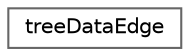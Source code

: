 digraph "Graphical Class Hierarchy"
{
 // LATEX_PDF_SIZE
  bgcolor="transparent";
  edge [fontname=Helvetica,fontsize=10,labelfontname=Helvetica,labelfontsize=10];
  node [fontname=Helvetica,fontsize=10,shape=box,height=0.2,width=0.4];
  rankdir="LR";
  Node0 [id="Node000000",label="treeDataEdge",height=0.2,width=0.4,color="grey40", fillcolor="white", style="filled",URL="$classFoam_1_1treeDataEdge.html",tooltip="Holds data for octree to work on an edges subset."];
}

